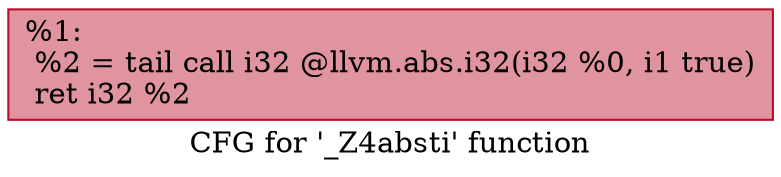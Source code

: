 digraph "CFG for '_Z4absti' function" {
	label="CFG for '_Z4absti' function";

	Node0x563365be8fa0 [shape=record,color="#b70d28ff", style=filled, fillcolor="#b70d2870",label="{%1:\l  %2 = tail call i32 @llvm.abs.i32(i32 %0, i1 true)\l  ret i32 %2\l}"];
}
